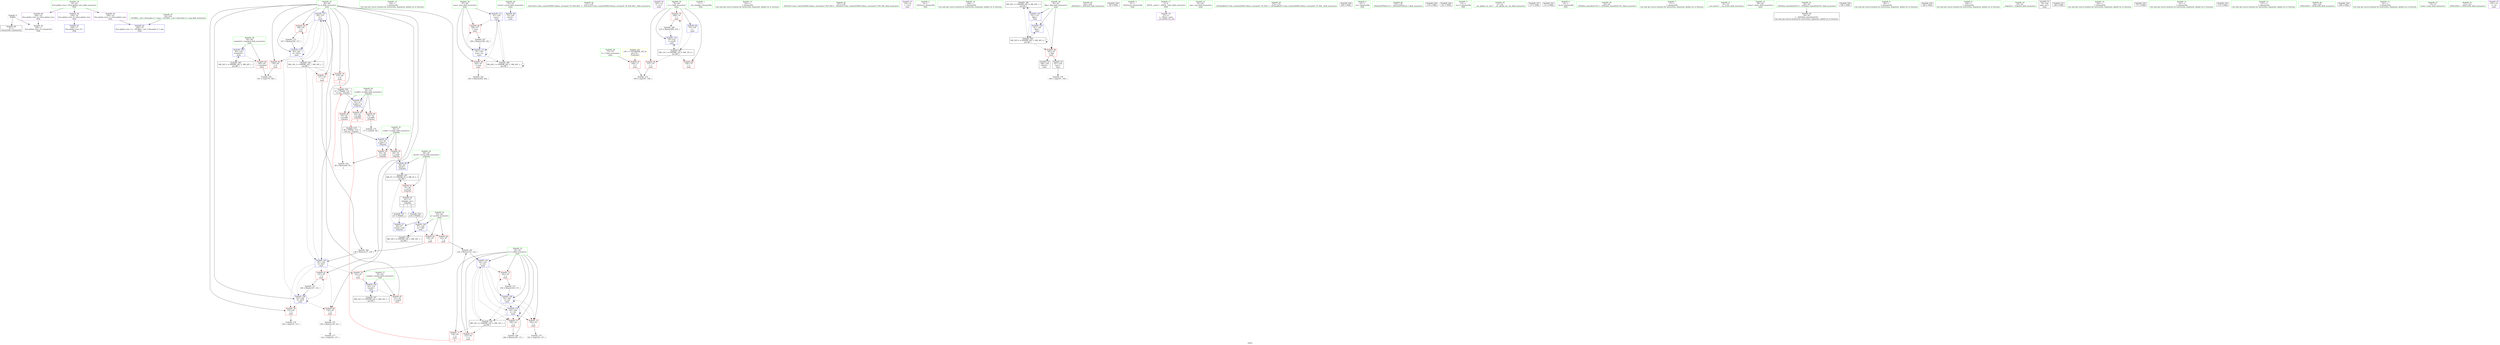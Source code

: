digraph "SVFG" {
	label="SVFG";

	Node0x55e282790920 [shape=record,color=grey,label="{NodeID: 0\nNullPtr}"];
	Node0x55e282790920 -> Node0x55e2827ab490[style=solid];
	Node0x55e282790920 -> Node0x55e2827ada70[style=solid];
	Node0x55e2827b3f00 [shape=record,color=grey,label="{NodeID: 180\n181 = cmp(179, 180, )\n}"];
	Node0x55e2827aa510 [shape=record,color=blue,label="{NodeID: 97\n48\<--67\nretval\<--call\n_Z3gcdxx\n}"];
	Node0x55e2827aa510 -> Node0x55e2827bb090[style=dashed];
	Node0x55e2827a0410 [shape=record,color=green,label="{NodeID: 14\n145\<--1\n\<--dummyObj\nCan only get source location for instruction, argument, global var or function.}"];
	Node0x55e2827aeb20 [shape=record,color=black,label="{NodeID: 194\nMR_16V_2 = PHI(MR_16V_7, MR_16V_1, )\npts\{86 \}\n}"];
	Node0x55e2827aeb20 -> Node0x55e2827acc40[style=dashed];
	Node0x55e2827aeb20 -> Node0x55e2827acd10[style=dashed];
	Node0x55e2827aeb20 -> Node0x55e2827aa920[style=dashed];
	Node0x55e2827af170 [shape=record,color=blue,label="{NodeID: 111\n97\<--100\nnum\<--\nmain\n}"];
	Node0x55e2827af170 -> Node0x55e2827ad6d0[style=dashed];
	Node0x55e2827af170 -> Node0x55e2827ad7a0[style=dashed];
	Node0x55e2827af170 -> Node0x55e2827af310[style=dashed];
	Node0x55e2827af170 -> Node0x55e2827bfcb0[style=dashed];
	Node0x55e2827a92b0 [shape=record,color=green,label="{NodeID: 28\n75\<--76\nretval\<--retval_field_insensitive\nmain\n}"];
	Node0x55e2827a92b0 -> Node0x55e2827aa5e0[style=solid];
	Node0x55e2827a9e70 [shape=record,color=green,label="{NodeID: 42\n115\<--116\n_ZStrsIcSt11char_traitsIcEERSt13basic_istreamIT_T0_ES6_RS3_\<--_ZStrsIcSt11char_traitsIcEERSt13basic_istreamIT_T0_ES6_RS3__field_insensitive\n}"];
	Node0x55e2827abb70 [shape=record,color=purple,label="{NodeID: 56\n163\<--12\n\<--.str.1\nmain\n}"];
	Node0x55e2827cc250 [shape=record,color=black,label="{NodeID: 236\n47 = PHI(66, 119, )\n1st arg _Z3gcdxx }"];
	Node0x55e2827cc250 -> Node0x55e2827adc40[style=solid];
	Node0x55e2827ac760 [shape=record,color=red,label="{NodeID: 70\n209\<--79\n\<--c\nmain\n}"];
	Node0x55e2827ac760 -> Node0x55e2827b2e80[style=solid];
	Node0x55e2827b2b80 [shape=record,color=grey,label="{NodeID: 167\n199 = Binary(198, 105, )\n}"];
	Node0x55e2827b2b80 -> Node0x55e2827af310[style=solid];
	Node0x55e2827ad2c0 [shape=record,color=red,label="{NodeID: 84\n122\<--87\n\<--g\nmain\n}"];
	Node0x55e2827ad2c0 -> Node0x55e2827b2880[style=solid];
	Node0x55e28278f940 [shape=record,color=green,label="{NodeID: 1\n7\<--1\n__dso_handle\<--dummyObj\nGlob }"];
	Node0x55e2827aa5e0 [shape=record,color=blue,label="{NodeID: 98\n75\<--100\nretval\<--\nmain\n}"];
	Node0x55e2827a04e0 [shape=record,color=green,label="{NodeID: 15\n154\<--1\n\<--dummyObj\nCan only get source location for instruction, argument, global var or function.}"];
	Node0x55e2827aec10 [shape=record,color=black,label="{NodeID: 195\nMR_18V_2 = PHI(MR_18V_3, MR_18V_1, )\npts\{88 \}\n}"];
	Node0x55e2827aec10 -> Node0x55e2827aa780[style=dashed];
	Node0x55e2827af240 [shape=record,color=blue,label="{NodeID: 112\n83\<--196\na\<--shr\nmain\n}"];
	Node0x55e2827af240 -> Node0x55e2827acaa0[style=dashed];
	Node0x55e2827af240 -> Node0x55e2827acb70[style=dashed];
	Node0x55e2827af240 -> Node0x55e2827af240[style=dashed];
	Node0x55e2827af240 -> Node0x55e2827ae620[style=dashed];
	Node0x55e2827a9380 [shape=record,color=green,label="{NodeID: 29\n77\<--78\nT\<--T_field_insensitive\nmain\n}"];
	Node0x55e2827a9380 -> Node0x55e2827ac4f0[style=solid];
	Node0x55e2827a9f70 [shape=record,color=green,label="{NodeID: 43\n157\<--158\n_ZStlsISt11char_traitsIcEERSt13basic_ostreamIcT_ES5_PKc\<--_ZStlsISt11char_traitsIcEERSt13basic_ostreamIcT_ES5_PKc_field_insensitive\n}"];
	Node0x55e2827abc40 [shape=record,color=purple,label="{NodeID: 57\n170\<--14\n\<--.str.2\nmain\n}"];
	Node0x55e2827cc7f0 [shape=record,color=black,label="{NodeID: 237\n67 = PHI(45, )\n}"];
	Node0x55e2827cc7f0 -> Node0x55e2827aa510[style=solid];
	Node0x55e2827ac830 [shape=record,color=red,label="{NodeID: 71\n118\<--83\n\<--a\nmain\n|{<s0>8}}"];
	Node0x55e2827ac830:s0 -> Node0x55e2827cbf90[style=solid,color=red];
	Node0x55e2827b2d00 [shape=record,color=grey,label="{NodeID: 168\n196 = Binary(195, 137, )\n}"];
	Node0x55e2827b2d00 -> Node0x55e2827af240[style=solid];
	Node0x55e2827ad390 [shape=record,color=red,label="{NodeID: 85\n126\<--87\n\<--g\nmain\n}"];
	Node0x55e2827ad390 -> Node0x55e2827b2a00[style=solid];
	Node0x55e28279e9c0 [shape=record,color=green,label="{NodeID: 2\n8\<--1\n_ZSt3cin\<--dummyObj\nGlob }"];
	Node0x55e2827aa6b0 [shape=record,color=blue,label="{NodeID: 99\n79\<--105\nc\<--\nmain\n}"];
	Node0x55e2827aa6b0 -> Node0x55e2827ae120[style=dashed];
	Node0x55e2827a8a90 [shape=record,color=green,label="{NodeID: 16\n204\<--1\n\<--dummyObj\nCan only get source location for instruction, argument, global var or function.}"];
	Node0x55e2827bedb0 [shape=record,color=black,label="{NodeID: 196\nMR_20V_2 = PHI(MR_20V_4, MR_20V_1, )\npts\{92 \}\n}"];
	Node0x55e2827bedb0 -> Node0x55e2827aa9f0[style=dashed];
	Node0x55e2827af310 [shape=record,color=blue,label="{NodeID: 113\n97\<--199\nnum\<--inc\nmain\n}"];
	Node0x55e2827af310 -> Node0x55e2827ad6d0[style=dashed];
	Node0x55e2827af310 -> Node0x55e2827ad7a0[style=dashed];
	Node0x55e2827af310 -> Node0x55e2827af310[style=dashed];
	Node0x55e2827af310 -> Node0x55e2827bfcb0[style=dashed];
	Node0x55e2827a9450 [shape=record,color=green,label="{NodeID: 30\n79\<--80\nc\<--c_field_insensitive\nmain\n}"];
	Node0x55e2827a9450 -> Node0x55e2827ac5c0[style=solid];
	Node0x55e2827a9450 -> Node0x55e2827ac690[style=solid];
	Node0x55e2827a9450 -> Node0x55e2827ac760[style=solid];
	Node0x55e2827a9450 -> Node0x55e2827aa6b0[style=solid];
	Node0x55e2827a9450 -> Node0x55e2827af3e0[style=solid];
	Node0x55e2827aa070 [shape=record,color=green,label="{NodeID: 44\n161\<--162\n_ZNSolsEi\<--_ZNSolsEi_field_insensitive\n}"];
	Node0x55e2827abd10 [shape=record,color=purple,label="{NodeID: 58\n238\<--16\nllvm.global_ctors_0\<--llvm.global_ctors\nGlob }"];
	Node0x55e2827abd10 -> Node0x55e2827ad870[style=solid];
	Node0x55e2827cca20 [shape=record,color=black,label="{NodeID: 238\n28 = PHI()\n}"];
	Node0x55e2827ac900 [shape=record,color=red,label="{NodeID: 72\n123\<--83\n\<--a\nmain\n}"];
	Node0x55e2827ac900 -> Node0x55e2827b2880[style=solid];
	Node0x55e2827b2e80 [shape=record,color=grey,label="{NodeID: 169\n210 = Binary(209, 105, )\n}"];
	Node0x55e2827b2e80 -> Node0x55e2827af3e0[style=solid];
	Node0x55e2827ad460 [shape=record,color=red,label="{NodeID: 86\n165\<--91\n\<--flag\nmain\n}"];
	Node0x55e2827ad460 -> Node0x55e2827ab830[style=solid];
	Node0x55e2827ad460 -> Node0x55e2827ab900[style=solid];
	Node0x55e282790a10 [shape=record,color=green,label="{NodeID: 3\n9\<--1\n_ZSt4cout\<--dummyObj\nGlob }"];
	Node0x55e2827aa780 [shape=record,color=blue,label="{NodeID: 100\n87\<--120\ng\<--call4\nmain\n}"];
	Node0x55e2827aa780 -> Node0x55e2827ad2c0[style=dashed];
	Node0x55e2827aa780 -> Node0x55e2827ad390[style=dashed];
	Node0x55e2827aa780 -> Node0x55e2827aec10[style=dashed];
	Node0x55e2827a8b20 [shape=record,color=green,label="{NodeID: 17\n4\<--6\n_ZStL8__ioinit\<--_ZStL8__ioinit_field_insensitive\nGlob }"];
	Node0x55e2827a8b20 -> Node0x55e2827ab9d0[style=solid];
	Node0x55e2827bf2b0 [shape=record,color=black,label="{NodeID: 197\nMR_22V_2 = PHI(MR_22V_3, MR_22V_1, )\npts\{94 \}\n}"];
	Node0x55e2827bf2b0 -> Node0x55e2827aaac0[style=dashed];
	Node0x55e2827af3e0 [shape=record,color=blue,label="{NodeID: 114\n79\<--210\nc\<--inc28\nmain\n}"];
	Node0x55e2827af3e0 -> Node0x55e2827ae120[style=dashed];
	Node0x55e2827a9520 [shape=record,color=green,label="{NodeID: 31\n81\<--82\nsep\<--sep_field_insensitive\nmain\n}"];
	Node0x55e2827aa170 [shape=record,color=green,label="{NodeID: 45\n173\<--174\n_ZSt4endlIcSt11char_traitsIcEERSt13basic_ostreamIT_T0_ES6_\<--_ZSt4endlIcSt11char_traitsIcEERSt13basic_ostreamIT_T0_ES6__field_insensitive\n}"];
	Node0x55e2827abe10 [shape=record,color=purple,label="{NodeID: 59\n239\<--16\nllvm.global_ctors_1\<--llvm.global_ctors\nGlob }"];
	Node0x55e2827abe10 -> Node0x55e2827ad970[style=solid];
	Node0x55e2827ccaf0 [shape=record,color=black,label="{NodeID: 239\n205 = PHI()\n}"];
	Node0x55e2827ac9d0 [shape=record,color=red,label="{NodeID: 73\n183\<--83\n\<--a\nmain\n}"];
	Node0x55e2827ac9d0 -> Node0x55e2827b3480[style=solid];
	Node0x55e2827b3000 [shape=record,color=grey,label="{NodeID: 170\n140 = Binary(139, 141, )\n}"];
	Node0x55e2827b3000 -> Node0x55e2827b3a80[style=solid];
	Node0x55e2827ad530 [shape=record,color=red,label="{NodeID: 87\n151\<--93\n\<--tempb\nmain\n}"];
	Node0x55e2827ad530 -> Node0x55e2827aee30[style=solid];
	Node0x55e2827a0030 [shape=record,color=green,label="{NodeID: 4\n10\<--1\n.str\<--dummyObj\nGlob }"];
	Node0x55e2827aa850 [shape=record,color=blue,label="{NodeID: 101\n83\<--124\na\<--div\nmain\n}"];
	Node0x55e2827aa850 -> Node0x55e2827ac9d0[style=dashed];
	Node0x55e2827aa850 -> Node0x55e2827acaa0[style=dashed];
	Node0x55e2827aa850 -> Node0x55e2827acb70[style=dashed];
	Node0x55e2827aa850 -> Node0x55e2827aefd0[style=dashed];
	Node0x55e2827aa850 -> Node0x55e2827af240[style=dashed];
	Node0x55e2827aa850 -> Node0x55e2827ae620[style=dashed];
	Node0x55e2827a8bb0 [shape=record,color=green,label="{NodeID: 18\n16\<--20\nllvm.global_ctors\<--llvm.global_ctors_field_insensitive\nGlob }"];
	Node0x55e2827a8bb0 -> Node0x55e2827abd10[style=solid];
	Node0x55e2827a8bb0 -> Node0x55e2827abe10[style=solid];
	Node0x55e2827a8bb0 -> Node0x55e2827abf10[style=solid];
	Node0x55e2827bf7b0 [shape=record,color=black,label="{NodeID: 198\nMR_24V_2 = PHI(MR_24V_3, MR_24V_1, )\npts\{96 \}\n}"];
	Node0x55e2827bf7b0 -> Node0x55e2827aef00[style=dashed];
	Node0x55e2827a95f0 [shape=record,color=green,label="{NodeID: 32\n83\<--84\na\<--a_field_insensitive\nmain\n}"];
	Node0x55e2827a95f0 -> Node0x55e2827ac830[style=solid];
	Node0x55e2827a95f0 -> Node0x55e2827ac900[style=solid];
	Node0x55e2827a95f0 -> Node0x55e2827ac9d0[style=solid];
	Node0x55e2827a95f0 -> Node0x55e2827acaa0[style=solid];
	Node0x55e2827a95f0 -> Node0x55e2827acb70[style=solid];
	Node0x55e2827a95f0 -> Node0x55e2827aa850[style=solid];
	Node0x55e2827a95f0 -> Node0x55e2827aefd0[style=solid];
	Node0x55e2827a95f0 -> Node0x55e2827af240[style=solid];
	Node0x55e2827aa270 [shape=record,color=green,label="{NodeID: 46\n175\<--176\n_ZNSolsEPFRSoS_E\<--_ZNSolsEPFRSoS_E_field_insensitive\n}"];
	Node0x55e282584f80 [shape=record,color=black,label="{NodeID: 226\n114 = PHI()\n}"];
	Node0x55e2827abf10 [shape=record,color=purple,label="{NodeID: 60\n240\<--16\nllvm.global_ctors_2\<--llvm.global_ctors\nGlob }"];
	Node0x55e2827abf10 -> Node0x55e2827ada70[style=solid];
	Node0x55e2827ccbc0 [shape=record,color=black,label="{NodeID: 240\n101 = PHI()\n}"];
	Node0x55e2827acaa0 [shape=record,color=red,label="{NodeID: 74\n192\<--83\n\<--a\nmain\n}"];
	Node0x55e2827acaa0 -> Node0x55e2827b3c00[style=solid];
	Node0x55e2827b3180 [shape=record,color=grey,label="{NodeID: 171\n148 = Binary(147, 141, )\n}"];
	Node0x55e2827b3180 -> Node0x55e2827aed60[style=solid];
	Node0x55e2827ad600 [shape=record,color=red,label="{NodeID: 88\n180\<--95\n\<--standard\nmain\n}"];
	Node0x55e2827ad600 -> Node0x55e2827b3f00[style=solid];
	Node0x55e2827a00c0 [shape=record,color=green,label="{NodeID: 5\n12\<--1\n.str.1\<--dummyObj\nGlob }"];
	Node0x55e2827aa920 [shape=record,color=blue,label="{NodeID: 102\n85\<--128\nb\<--div5\nmain\n}"];
	Node0x55e2827aa920 -> Node0x55e2827acde0[style=dashed];
	Node0x55e2827aa920 -> Node0x55e2827aceb0[style=dashed];
	Node0x55e2827aa920 -> Node0x55e2827acf80[style=dashed];
	Node0x55e2827aa920 -> Node0x55e2827ad050[style=dashed];
	Node0x55e2827aa920 -> Node0x55e2827aed60[style=dashed];
	Node0x55e2827aa920 -> Node0x55e2827aee30[style=dashed];
	Node0x55e2827a8c40 [shape=record,color=green,label="{NodeID: 19\n21\<--22\n__cxx_global_var_init\<--__cxx_global_var_init_field_insensitive\n}"];
	Node0x55e2827bfcb0 [shape=record,color=black,label="{NodeID: 199\nMR_26V_2 = PHI(MR_26V_3, MR_26V_1, )\npts\{98 \}\n}"];
	Node0x55e2827bfcb0 -> Node0x55e2827af170[style=dashed];
	Node0x55e2827bfcb0 -> Node0x55e2827bfcb0[style=dashed];
	Node0x55e2827a96c0 [shape=record,color=green,label="{NodeID: 33\n85\<--86\nb\<--b_field_insensitive\nmain\n}"];
	Node0x55e2827a96c0 -> Node0x55e2827acc40[style=solid];
	Node0x55e2827a96c0 -> Node0x55e2827acd10[style=solid];
	Node0x55e2827a96c0 -> Node0x55e2827acde0[style=solid];
	Node0x55e2827a96c0 -> Node0x55e2827aceb0[style=solid];
	Node0x55e2827a96c0 -> Node0x55e2827acf80[style=solid];
	Node0x55e2827a96c0 -> Node0x55e2827ad050[style=solid];
	Node0x55e2827a96c0 -> Node0x55e2827ad120[style=solid];
	Node0x55e2827a96c0 -> Node0x55e2827ad1f0[style=solid];
	Node0x55e2827a96c0 -> Node0x55e2827aa920[style=solid];
	Node0x55e2827a96c0 -> Node0x55e2827aed60[style=solid];
	Node0x55e2827a96c0 -> Node0x55e2827aee30[style=solid];
	Node0x55e2827a96c0 -> Node0x55e2827af0a0[style=solid];
	Node0x55e2827aa370 [shape=record,color=green,label="{NodeID: 47\n18\<--234\n_GLOBAL__sub_I_Dmoonleo_0_1.cpp\<--_GLOBAL__sub_I_Dmoonleo_0_1.cpp_field_insensitive\n}"];
	Node0x55e2827aa370 -> Node0x55e2827ad970[style=solid];
	Node0x55e2827cafa0 [shape=record,color=black,label="{NodeID: 227\n117 = PHI()\n}"];
	Node0x55e2827ac010 [shape=record,color=red,label="{NodeID: 61\n70\<--48\n\<--retval\n_Z3gcdxx\n}"];
	Node0x55e2827ac010 -> Node0x55e2827ab690[style=solid];
	Node0x55e2827ccc90 [shape=record,color=black,label="{NodeID: 241\n111 = PHI()\n}"];
	Node0x55e2827acb70 [shape=record,color=red,label="{NodeID: 75\n195\<--83\n\<--a\nmain\n}"];
	Node0x55e2827acb70 -> Node0x55e2827b2d00[style=solid];
	Node0x55e2827b3300 [shape=record,color=grey,label="{NodeID: 172\n187 = Binary(186, 137, )\n}"];
	Node0x55e2827b3300 -> Node0x55e2827af0a0[style=solid];
	Node0x55e2827ad6d0 [shape=record,color=red,label="{NodeID: 89\n198\<--97\n\<--num\nmain\n}"];
	Node0x55e2827ad6d0 -> Node0x55e2827b2b80[style=solid];
	Node0x55e28279ee60 [shape=record,color=green,label="{NodeID: 6\n14\<--1\n.str.2\<--dummyObj\nGlob }"];
	Node0x55e2827bab90 [shape=record,color=black,label="{NodeID: 186\nMR_20V_6 = PHI(MR_20V_5, MR_20V_4, )\npts\{92 \}\n}"];
	Node0x55e2827bab90 -> Node0x55e2827ad460[style=dashed];
	Node0x55e2827bab90 -> Node0x55e2827aab90[style=dashed];
	Node0x55e2827bab90 -> Node0x55e2827bab90[style=dashed];
	Node0x55e2827bab90 -> Node0x55e2827bedb0[style=dashed];
	Node0x55e2827aa9f0 [shape=record,color=blue,label="{NodeID: 103\n91\<--131\nflag\<--\nmain\n}"];
	Node0x55e2827aa9f0 -> Node0x55e2827ad460[style=dashed];
	Node0x55e2827aa9f0 -> Node0x55e2827aab90[style=dashed];
	Node0x55e2827aa9f0 -> Node0x55e2827bab90[style=dashed];
	Node0x55e2827aa9f0 -> Node0x55e2827bedb0[style=dashed];
	Node0x55e2827a8cd0 [shape=record,color=green,label="{NodeID: 20\n25\<--26\n_ZNSt8ios_base4InitC1Ev\<--_ZNSt8ios_base4InitC1Ev_field_insensitive\n}"];
	Node0x55e2827a9790 [shape=record,color=green,label="{NodeID: 34\n87\<--88\ng\<--g_field_insensitive\nmain\n}"];
	Node0x55e2827a9790 -> Node0x55e2827ad2c0[style=solid];
	Node0x55e2827a9790 -> Node0x55e2827ad390[style=solid];
	Node0x55e2827a9790 -> Node0x55e2827aa780[style=solid];
	Node0x55e2827ab490 [shape=record,color=black,label="{NodeID: 48\n2\<--3\ndummyVal\<--dummyVal\n}"];
	Node0x55e2827cb070 [shape=record,color=black,label="{NodeID: 228\n120 = PHI(45, )\n}"];
	Node0x55e2827cb070 -> Node0x55e2827aa780[style=solid];
	Node0x55e2827ac0e0 [shape=record,color=red,label="{NodeID: 62\n60\<--50\n\<--a.addr\n_Z3gcdxx\n}"];
	Node0x55e2827ac0e0 -> Node0x55e2827aa440[style=solid];
	Node0x55e2827acc40 [shape=record,color=red,label="{NodeID: 76\n119\<--85\n\<--b\nmain\n|{<s0>8}}"];
	Node0x55e2827acc40:s0 -> Node0x55e2827cc250[style=solid,color=red];
	Node0x55e2827b3480 [shape=record,color=grey,label="{NodeID: 173\n184 = Binary(183, 137, )\n}"];
	Node0x55e2827b3480 -> Node0x55e2827aefd0[style=solid];
	Node0x55e2827ad7a0 [shape=record,color=red,label="{NodeID: 90\n202\<--97\n\<--num\nmain\n}"];
	Node0x55e2827ad7a0 -> Node0x55e2827b2580[style=solid];
	Node0x55e28279eef0 [shape=record,color=green,label="{NodeID: 7\n17\<--1\n\<--dummyObj\nCan only get source location for instruction, argument, global var or function.}"];
	Node0x55e2827bb090 [shape=record,color=black,label="{NodeID: 187\nMR_2V_3 = PHI(MR_2V_4, MR_2V_2, )\npts\{49 \}\n}"];
	Node0x55e2827bb090 -> Node0x55e2827ac010[style=dashed];
	Node0x55e2827aaac0 [shape=record,color=blue,label="{NodeID: 104\n93\<--132\ntempb\<--\nmain\n}"];
	Node0x55e2827aaac0 -> Node0x55e2827ad530[style=dashed];
	Node0x55e2827aaac0 -> Node0x55e2827bf2b0[style=dashed];
	Node0x55e2827a8d60 [shape=record,color=green,label="{NodeID: 21\n31\<--32\n__cxa_atexit\<--__cxa_atexit_field_insensitive\n}"];
	Node0x55e2827c0cd0 [shape=record,color=yellow,style=double,label="{NodeID: 201\n10V_1 = ENCHI(MR_10V_0)\npts\{78 \}\nFun[main]}"];
	Node0x55e2827c0cd0 -> Node0x55e2827ac4f0[style=dashed];
	Node0x55e2827a9860 [shape=record,color=green,label="{NodeID: 35\n89\<--90\ntimes\<--times_field_insensitive\nmain\n}"];
	Node0x55e2827ab590 [shape=record,color=black,label="{NodeID: 49\n29\<--30\n\<--_ZNSt8ios_base4InitD1Ev\nCan only get source location for instruction, argument, global var or function.}"];
	Node0x55e2827cba80 [shape=record,color=black,label="{NodeID: 229\n156 = PHI()\n}"];
	Node0x55e2827ac1b0 [shape=record,color=red,label="{NodeID: 63\n64\<--50\n\<--a.addr\n_Z3gcdxx\n}"];
	Node0x55e2827ac1b0 -> Node0x55e2827b2700[style=solid];
	Node0x55e2827acd10 [shape=record,color=red,label="{NodeID: 77\n127\<--85\n\<--b\nmain\n}"];
	Node0x55e2827acd10 -> Node0x55e2827b2a00[style=solid];
	Node0x55e2827b3600 [shape=record,color=grey,label="{NodeID: 174\n109 = cmp(107, 108, )\n}"];
	Node0x55e2827ad870 [shape=record,color=blue,label="{NodeID: 91\n238\<--17\nllvm.global_ctors_0\<--\nGlob }"];
	Node0x55e28279eb60 [shape=record,color=green,label="{NodeID: 8\n58\<--1\n\<--dummyObj\nCan only get source location for instruction, argument, global var or function.}"];
	Node0x55e2827aab90 [shape=record,color=blue,label="{NodeID: 105\n91\<--145\nflag\<--\nmain\n}"];
	Node0x55e2827aab90 -> Node0x55e2827bab90[style=dashed];
	Node0x55e2827a8df0 [shape=record,color=green,label="{NodeID: 22\n30\<--36\n_ZNSt8ios_base4InitD1Ev\<--_ZNSt8ios_base4InitD1Ev_field_insensitive\n}"];
	Node0x55e2827a8df0 -> Node0x55e2827ab590[style=solid];
	Node0x55e2827a9930 [shape=record,color=green,label="{NodeID: 36\n91\<--92\nflag\<--flag_field_insensitive\nmain\n}"];
	Node0x55e2827a9930 -> Node0x55e2827ad460[style=solid];
	Node0x55e2827a9930 -> Node0x55e2827aa9f0[style=solid];
	Node0x55e2827a9930 -> Node0x55e2827aab90[style=solid];
	Node0x55e2827ab690 [shape=record,color=black,label="{NodeID: 50\n45\<--70\n_Z3gcdxx_ret\<--\n_Z3gcdxx\n|{<s0>3|<s1>8}}"];
	Node0x55e2827ab690:s0 -> Node0x55e2827cc7f0[style=solid,color=blue];
	Node0x55e2827ab690:s1 -> Node0x55e2827cb070[style=solid,color=blue];
	Node0x55e2827cbb50 [shape=record,color=black,label="{NodeID: 230\n160 = PHI()\n}"];
	Node0x55e2827ac280 [shape=record,color=red,label="{NodeID: 64\n56\<--52\n\<--b.addr\n_Z3gcdxx\n}"];
	Node0x55e2827ac280 -> Node0x55e2827b3780[style=solid];
	Node0x55e2827acde0 [shape=record,color=red,label="{NodeID: 78\n132\<--85\n\<--b\nmain\n}"];
	Node0x55e2827acde0 -> Node0x55e2827aaac0[style=solid];
	Node0x55e2827b3780 [shape=record,color=grey,label="{NodeID: 175\n57 = cmp(56, 58, )\n}"];
	Node0x55e2827ad970 [shape=record,color=blue,label="{NodeID: 92\n239\<--18\nllvm.global_ctors_1\<--_GLOBAL__sub_I_Dmoonleo_0_1.cpp\nGlob }"];
	Node0x55e28279ebf0 [shape=record,color=green,label="{NodeID: 9\n100\<--1\n\<--dummyObj\nCan only get source location for instruction, argument, global var or function.}"];
	Node0x55e2827aed60 [shape=record,color=blue,label="{NodeID: 106\n85\<--148\nb\<--div8\nmain\n}"];
	Node0x55e2827aed60 -> Node0x55e2827aceb0[style=dashed];
	Node0x55e2827aed60 -> Node0x55e2827acf80[style=dashed];
	Node0x55e2827aed60 -> Node0x55e2827ad050[style=dashed];
	Node0x55e2827aed60 -> Node0x55e2827aed60[style=dashed];
	Node0x55e2827aed60 -> Node0x55e2827aee30[style=dashed];
	Node0x55e2827a8e80 [shape=record,color=green,label="{NodeID: 23\n43\<--44\n_Z3gcdxx\<--_Z3gcdxx_field_insensitive\n}"];
	Node0x55e2827a9a00 [shape=record,color=green,label="{NodeID: 37\n93\<--94\ntempb\<--tempb_field_insensitive\nmain\n}"];
	Node0x55e2827a9a00 -> Node0x55e2827ad530[style=solid];
	Node0x55e2827a9a00 -> Node0x55e2827aaac0[style=solid];
	Node0x55e2827ab760 [shape=record,color=black,label="{NodeID: 51\n74\<--100\nmain_ret\<--\nmain\n}"];
	Node0x55e2827cbc20 [shape=record,color=black,label="{NodeID: 231\n164 = PHI()\n}"];
	Node0x55e2827ac350 [shape=record,color=red,label="{NodeID: 65\n63\<--52\n\<--b.addr\n_Z3gcdxx\n|{<s0>3}}"];
	Node0x55e2827ac350:s0 -> Node0x55e2827cbf90[style=solid,color=red];
	Node0x55e2827aceb0 [shape=record,color=red,label="{NodeID: 79\n135\<--85\n\<--b\nmain\n}"];
	Node0x55e2827aceb0 -> Node0x55e2827b3d80[style=solid];
	Node0x55e2827b3900 [shape=record,color=grey,label="{NodeID: 176\n168 = cmp(167, 100, )\n}"];
	Node0x55e2827ada70 [shape=record,color=blue, style = dotted,label="{NodeID: 93\n240\<--3\nllvm.global_ctors_2\<--dummyVal\nGlob }"];
	Node0x55e28279ec80 [shape=record,color=green,label="{NodeID: 10\n105\<--1\n\<--dummyObj\nCan only get source location for instruction, argument, global var or function.}"];
	Node0x55e2827aee30 [shape=record,color=blue,label="{NodeID: 107\n85\<--151\nb\<--\nmain\n}"];
	Node0x55e2827aee30 -> Node0x55e2827ad120[style=dashed];
	Node0x55e2827aee30 -> Node0x55e2827ad1f0[style=dashed];
	Node0x55e2827aee30 -> Node0x55e2827af0a0[style=dashed];
	Node0x55e2827aee30 -> Node0x55e2827aeb20[style=dashed];
	Node0x55e2827a8f40 [shape=record,color=green,label="{NodeID: 24\n48\<--49\nretval\<--retval_field_insensitive\n_Z3gcdxx\n}"];
	Node0x55e2827a8f40 -> Node0x55e2827ac010[style=solid];
	Node0x55e2827a8f40 -> Node0x55e2827aa440[style=solid];
	Node0x55e2827a8f40 -> Node0x55e2827aa510[style=solid];
	Node0x55e2827a9ad0 [shape=record,color=green,label="{NodeID: 38\n95\<--96\nstandard\<--standard_field_insensitive\nmain\n}"];
	Node0x55e2827a9ad0 -> Node0x55e2827ad600[style=solid];
	Node0x55e2827a9ad0 -> Node0x55e2827aef00[style=solid];
	Node0x55e2827ab830 [shape=record,color=black,label="{NodeID: 52\n166\<--165\ntobool\<--\nmain\n}"];
	Node0x55e2827cbcf0 [shape=record,color=black,label="{NodeID: 232\n171 = PHI()\n}"];
	Node0x55e2827ac420 [shape=record,color=red,label="{NodeID: 66\n65\<--52\n\<--b.addr\n_Z3gcdxx\n}"];
	Node0x55e2827ac420 -> Node0x55e2827b2700[style=solid];
	Node0x55e2827b2580 [shape=record,color=grey,label="{NodeID: 163\n203 = Binary(204, 202, )\n}"];
	Node0x55e2827acf80 [shape=record,color=red,label="{NodeID: 80\n139\<--85\n\<--b\nmain\n}"];
	Node0x55e2827acf80 -> Node0x55e2827b3000[style=solid];
	Node0x55e2827b3a80 [shape=record,color=grey,label="{NodeID: 177\n142 = cmp(140, 137, )\n}"];
	Node0x55e2827adb70 [shape=record,color=blue,label="{NodeID: 94\n50\<--46\na.addr\<--a\n_Z3gcdxx\n}"];
	Node0x55e2827adb70 -> Node0x55e2827ac0e0[style=dashed];
	Node0x55e2827adb70 -> Node0x55e2827ac1b0[style=dashed];
	Node0x55e28279ed50 [shape=record,color=green,label="{NodeID: 11\n131\<--1\n\<--dummyObj\nCan only get source location for instruction, argument, global var or function.}"];
	Node0x55e2827aef00 [shape=record,color=blue,label="{NodeID: 108\n95\<--154\nstandard\<--\nmain\n}"];
	Node0x55e2827aef00 -> Node0x55e2827ad600[style=dashed];
	Node0x55e2827aef00 -> Node0x55e2827bf7b0[style=dashed];
	Node0x55e2827a9010 [shape=record,color=green,label="{NodeID: 25\n50\<--51\na.addr\<--a.addr_field_insensitive\n_Z3gcdxx\n}"];
	Node0x55e2827a9010 -> Node0x55e2827ac0e0[style=solid];
	Node0x55e2827a9010 -> Node0x55e2827ac1b0[style=solid];
	Node0x55e2827a9010 -> Node0x55e2827adb70[style=solid];
	Node0x55e2827a9ba0 [shape=record,color=green,label="{NodeID: 39\n97\<--98\nnum\<--num_field_insensitive\nmain\n}"];
	Node0x55e2827a9ba0 -> Node0x55e2827ad6d0[style=solid];
	Node0x55e2827a9ba0 -> Node0x55e2827ad7a0[style=solid];
	Node0x55e2827a9ba0 -> Node0x55e2827af170[style=solid];
	Node0x55e2827a9ba0 -> Node0x55e2827af310[style=solid];
	Node0x55e2827ab900 [shape=record,color=black,label="{NodeID: 53\n167\<--165\nconv\<--\nmain\n}"];
	Node0x55e2827ab900 -> Node0x55e2827b3900[style=solid];
	Node0x55e2827cbdf0 [shape=record,color=black,label="{NodeID: 233\n172 = PHI()\n}"];
	Node0x55e2827ac4f0 [shape=record,color=red,label="{NodeID: 67\n108\<--77\n\<--T\nmain\n}"];
	Node0x55e2827ac4f0 -> Node0x55e2827b3600[style=solid];
	Node0x55e2827b2700 [shape=record,color=grey,label="{NodeID: 164\n66 = Binary(64, 65, )\n|{<s0>3}}"];
	Node0x55e2827b2700:s0 -> Node0x55e2827cc250[style=solid,color=red];
	Node0x55e2827ad050 [shape=record,color=red,label="{NodeID: 81\n147\<--85\n\<--b\nmain\n}"];
	Node0x55e2827ad050 -> Node0x55e2827b3180[style=solid];
	Node0x55e2827b3c00 [shape=record,color=grey,label="{NodeID: 178\n193 = cmp(192, 137, )\n}"];
	Node0x55e2827adc40 [shape=record,color=blue,label="{NodeID: 95\n52\<--47\nb.addr\<--b\n_Z3gcdxx\n}"];
	Node0x55e2827adc40 -> Node0x55e2827ac280[style=dashed];
	Node0x55e2827adc40 -> Node0x55e2827ac350[style=dashed];
	Node0x55e2827adc40 -> Node0x55e2827ac420[style=dashed];
	Node0x55e2827a0270 [shape=record,color=green,label="{NodeID: 12\n137\<--1\n\<--dummyObj\nCan only get source location for instruction, argument, global var or function.}"];
	Node0x55e2827ae120 [shape=record,color=black,label="{NodeID: 192\nMR_12V_3 = PHI(MR_12V_4, MR_12V_2, )\npts\{80 \}\n}"];
	Node0x55e2827ae120 -> Node0x55e2827ac5c0[style=dashed];
	Node0x55e2827ae120 -> Node0x55e2827ac690[style=dashed];
	Node0x55e2827ae120 -> Node0x55e2827ac760[style=dashed];
	Node0x55e2827ae120 -> Node0x55e2827af3e0[style=dashed];
	Node0x55e2827aefd0 [shape=record,color=blue,label="{NodeID: 109\n83\<--184\na\<--shl\nmain\n}"];
	Node0x55e2827aefd0 -> Node0x55e2827ac9d0[style=dashed];
	Node0x55e2827aefd0 -> Node0x55e2827acaa0[style=dashed];
	Node0x55e2827aefd0 -> Node0x55e2827acb70[style=dashed];
	Node0x55e2827aefd0 -> Node0x55e2827aefd0[style=dashed];
	Node0x55e2827aefd0 -> Node0x55e2827af240[style=dashed];
	Node0x55e2827aefd0 -> Node0x55e2827ae620[style=dashed];
	Node0x55e2827a90e0 [shape=record,color=green,label="{NodeID: 26\n52\<--53\nb.addr\<--b.addr_field_insensitive\n_Z3gcdxx\n}"];
	Node0x55e2827a90e0 -> Node0x55e2827ac280[style=solid];
	Node0x55e2827a90e0 -> Node0x55e2827ac350[style=solid];
	Node0x55e2827a90e0 -> Node0x55e2827ac420[style=solid];
	Node0x55e2827a90e0 -> Node0x55e2827adc40[style=solid];
	Node0x55e2827a9c70 [shape=record,color=green,label="{NodeID: 40\n102\<--103\n_ZNSirsERi\<--_ZNSirsERi_field_insensitive\n}"];
	Node0x55e2827ab9d0 [shape=record,color=purple,label="{NodeID: 54\n27\<--4\n\<--_ZStL8__ioinit\n__cxx_global_var_init\n}"];
	Node0x55e2827cbec0 [shape=record,color=black,label="{NodeID: 234\n206 = PHI()\n}"];
	Node0x55e2827ac5c0 [shape=record,color=red,label="{NodeID: 68\n107\<--79\n\<--c\nmain\n}"];
	Node0x55e2827ac5c0 -> Node0x55e2827b3600[style=solid];
	Node0x55e2827b2880 [shape=record,color=grey,label="{NodeID: 165\n124 = Binary(123, 122, )\n}"];
	Node0x55e2827b2880 -> Node0x55e2827aa850[style=solid];
	Node0x55e2827ad120 [shape=record,color=red,label="{NodeID: 82\n179\<--85\n\<--b\nmain\n}"];
	Node0x55e2827ad120 -> Node0x55e2827b3f00[style=solid];
	Node0x55e2827b3d80 [shape=record,color=grey,label="{NodeID: 179\n136 = cmp(135, 137, )\n}"];
	Node0x55e2827aa440 [shape=record,color=blue,label="{NodeID: 96\n48\<--60\nretval\<--\n_Z3gcdxx\n}"];
	Node0x55e2827aa440 -> Node0x55e2827bb090[style=dashed];
	Node0x55e2827a0340 [shape=record,color=green,label="{NodeID: 13\n141\<--1\n\<--dummyObj\nCan only get source location for instruction, argument, global var or function.}"];
	Node0x55e2827ae620 [shape=record,color=black,label="{NodeID: 193\nMR_14V_2 = PHI(MR_14V_4, MR_14V_1, )\npts\{84 \}\n}"];
	Node0x55e2827ae620 -> Node0x55e2827ac830[style=dashed];
	Node0x55e2827ae620 -> Node0x55e2827ac900[style=dashed];
	Node0x55e2827ae620 -> Node0x55e2827aa850[style=dashed];
	Node0x55e2827af0a0 [shape=record,color=blue,label="{NodeID: 110\n85\<--187\nb\<--shl19\nmain\n}"];
	Node0x55e2827af0a0 -> Node0x55e2827ad120[style=dashed];
	Node0x55e2827af0a0 -> Node0x55e2827ad1f0[style=dashed];
	Node0x55e2827af0a0 -> Node0x55e2827af0a0[style=dashed];
	Node0x55e2827af0a0 -> Node0x55e2827aeb20[style=dashed];
	Node0x55e2827a91b0 [shape=record,color=green,label="{NodeID: 27\n72\<--73\nmain\<--main_field_insensitive\n}"];
	Node0x55e2827a9d70 [shape=record,color=green,label="{NodeID: 41\n112\<--113\n_ZNSirsERx\<--_ZNSirsERx_field_insensitive\n}"];
	Node0x55e2827abaa0 [shape=record,color=purple,label="{NodeID: 55\n155\<--10\n\<--.str\nmain\n}"];
	Node0x55e2827cbf90 [shape=record,color=black,label="{NodeID: 235\n46 = PHI(63, 118, )\n0th arg _Z3gcdxx }"];
	Node0x55e2827cbf90 -> Node0x55e2827adb70[style=solid];
	Node0x55e2827ac690 [shape=record,color=red,label="{NodeID: 69\n159\<--79\n\<--c\nmain\n}"];
	Node0x55e2827b2a00 [shape=record,color=grey,label="{NodeID: 166\n128 = Binary(127, 126, )\n}"];
	Node0x55e2827b2a00 -> Node0x55e2827aa920[style=solid];
	Node0x55e2827ad1f0 [shape=record,color=red,label="{NodeID: 83\n186\<--85\n\<--b\nmain\n}"];
	Node0x55e2827ad1f0 -> Node0x55e2827b3300[style=solid];
}
